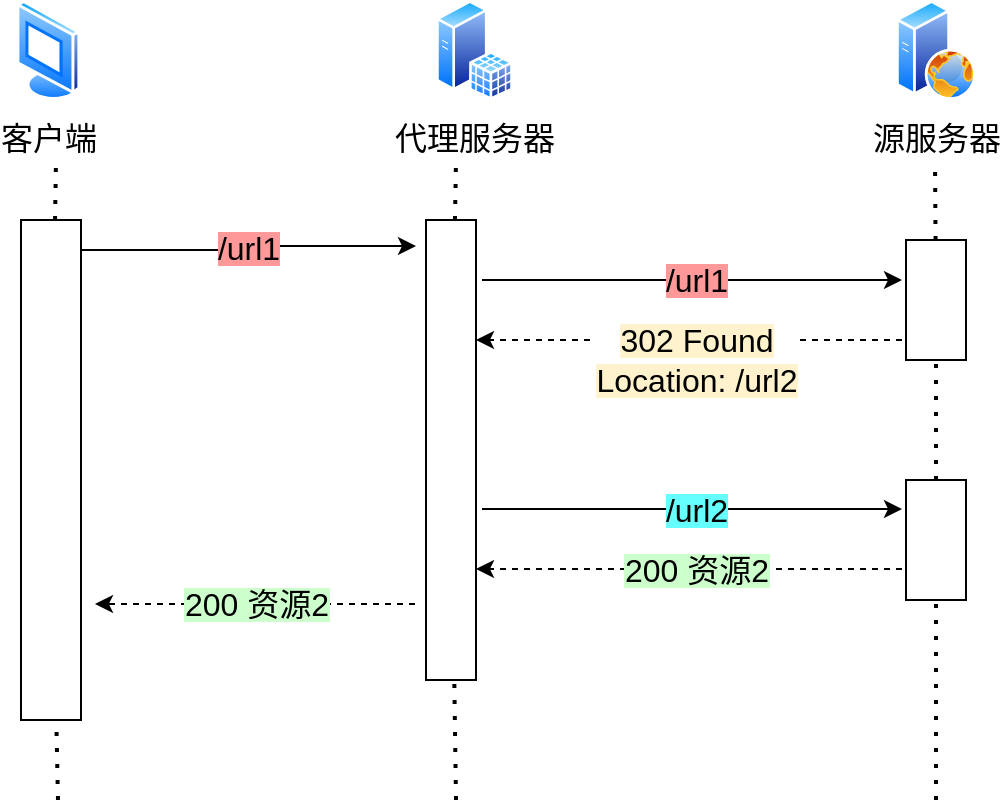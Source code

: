 <mxfile version="14.4.2" type="github">
  <diagram id="ZsgP1N0dbKfEAmpLqv_m" name="第 1 页">
    <mxGraphModel dx="830" dy="541" grid="1" gridSize="10" guides="1" tooltips="1" connect="1" arrows="1" fold="1" page="1" pageScale="1" pageWidth="827" pageHeight="1169" math="0" shadow="0">
      <root>
        <mxCell id="0" />
        <mxCell id="1" parent="0" />
        <mxCell id="YVI6G27DtFbqulLZo4mp-3" value="源服务器" style="aspect=fixed;perimeter=ellipsePerimeter;html=1;align=center;shadow=0;dashed=0;spacingTop=3;image;image=img/lib/active_directory/web_server.svg;fontSize=16;" vertex="1" parent="1">
          <mxGeometry x="580" y="200" width="40" height="50" as="geometry" />
        </mxCell>
        <mxCell id="YVI6G27DtFbqulLZo4mp-4" value="代理服务器" style="aspect=fixed;perimeter=ellipsePerimeter;html=1;align=center;shadow=0;dashed=0;spacingTop=3;image;image=img/lib/active_directory/sql_server.svg;fontSize=16;" vertex="1" parent="1">
          <mxGeometry x="350" y="200" width="38.5" height="50" as="geometry" />
        </mxCell>
        <mxCell id="YVI6G27DtFbqulLZo4mp-5" value="客户端" style="aspect=fixed;perimeter=ellipsePerimeter;html=1;align=center;shadow=0;dashed=0;spacingTop=3;image;image=img/lib/active_directory/vista_terminal.svg;fontSize=16;" vertex="1" parent="1">
          <mxGeometry x="140" y="200" width="32.5" height="50" as="geometry" />
        </mxCell>
        <mxCell id="YVI6G27DtFbqulLZo4mp-6" value="" style="endArrow=none;dashed=1;html=1;dashPattern=1 3;strokeWidth=2;fontSize=16;" edge="1" parent="1" source="YVI6G27DtFbqulLZo4mp-9">
          <mxGeometry width="50" height="50" relative="1" as="geometry">
            <mxPoint x="160" y="490" as="sourcePoint" />
            <mxPoint x="160" y="280" as="targetPoint" />
          </mxGeometry>
        </mxCell>
        <mxCell id="YVI6G27DtFbqulLZo4mp-7" value="" style="endArrow=none;dashed=1;html=1;dashPattern=1 3;strokeWidth=2;fontSize=16;" edge="1" parent="1" source="YVI6G27DtFbqulLZo4mp-15">
          <mxGeometry width="50" height="50" relative="1" as="geometry">
            <mxPoint x="599.5" y="490" as="sourcePoint" />
            <mxPoint x="599.5" y="280" as="targetPoint" />
          </mxGeometry>
        </mxCell>
        <mxCell id="YVI6G27DtFbqulLZo4mp-8" value="&lt;span style=&quot;background-color: rgb(255 , 153 , 153)&quot;&gt;/url1&lt;/span&gt;" style="edgeStyle=orthogonalEdgeStyle;rounded=0;orthogonalLoop=1;jettySize=auto;html=1;fontSize=16;" edge="1" parent="1">
          <mxGeometry relative="1" as="geometry">
            <mxPoint x="173" y="325" as="sourcePoint" />
            <mxPoint x="340" y="323" as="targetPoint" />
            <Array as="points">
              <mxPoint x="256" y="325" />
              <mxPoint x="256" y="323" />
            </Array>
          </mxGeometry>
        </mxCell>
        <mxCell id="YVI6G27DtFbqulLZo4mp-9" value="" style="rounded=0;whiteSpace=wrap;html=1;fontSize=16;" vertex="1" parent="1">
          <mxGeometry x="142.5" y="310" width="30" height="250" as="geometry" />
        </mxCell>
        <mxCell id="YVI6G27DtFbqulLZo4mp-10" value="" style="endArrow=none;dashed=1;html=1;dashPattern=1 3;strokeWidth=2;fontSize=16;" edge="1" parent="1" target="YVI6G27DtFbqulLZo4mp-9">
          <mxGeometry width="50" height="50" relative="1" as="geometry">
            <mxPoint x="161" y="600" as="sourcePoint" />
            <mxPoint x="160" y="280" as="targetPoint" />
          </mxGeometry>
        </mxCell>
        <mxCell id="YVI6G27DtFbqulLZo4mp-11" value="&lt;span style=&quot;background-color: rgb(255 , 153 , 153)&quot;&gt;/url1&lt;/span&gt;" style="edgeStyle=orthogonalEdgeStyle;rounded=0;orthogonalLoop=1;jettySize=auto;html=1;fontSize=16;" edge="1" parent="1">
          <mxGeometry x="0.019" relative="1" as="geometry">
            <mxPoint x="583" y="340" as="targetPoint" />
            <mxPoint x="373" y="340" as="sourcePoint" />
            <Array as="points">
              <mxPoint x="523" y="340" />
              <mxPoint x="523" y="340" />
            </Array>
            <mxPoint as="offset" />
          </mxGeometry>
        </mxCell>
        <mxCell id="YVI6G27DtFbqulLZo4mp-14" value="&lt;span style=&quot;background-color: rgb(255 , 242 , 204)&quot;&gt;302 Found&lt;br&gt;Location: /url2&lt;/span&gt;" style="edgeStyle=orthogonalEdgeStyle;rounded=0;orthogonalLoop=1;jettySize=auto;html=1;entryX=1;entryY=0.75;entryDx=0;entryDy=0;fontSize=16;dashed=1;" edge="1" parent="1">
          <mxGeometry x="-0.033" y="10" relative="1" as="geometry">
            <mxPoint x="583" y="370" as="sourcePoint" />
            <mxPoint as="offset" />
            <mxPoint x="370" y="370" as="targetPoint" />
          </mxGeometry>
        </mxCell>
        <mxCell id="YVI6G27DtFbqulLZo4mp-15" value="" style="rounded=0;whiteSpace=wrap;html=1;fontSize=16;" vertex="1" parent="1">
          <mxGeometry x="585" y="320" width="30" height="60" as="geometry" />
        </mxCell>
        <mxCell id="YVI6G27DtFbqulLZo4mp-16" value="" style="endArrow=none;dashed=1;html=1;dashPattern=1 3;strokeWidth=2;fontSize=16;" edge="1" parent="1" source="YVI6G27DtFbqulLZo4mp-20" target="YVI6G27DtFbqulLZo4mp-15">
          <mxGeometry width="50" height="50" relative="1" as="geometry">
            <mxPoint x="600" y="600" as="sourcePoint" />
            <mxPoint x="599.5" y="280" as="targetPoint" />
          </mxGeometry>
        </mxCell>
        <mxCell id="YVI6G27DtFbqulLZo4mp-20" value="" style="rounded=0;whiteSpace=wrap;html=1;fontSize=16;" vertex="1" parent="1">
          <mxGeometry x="585" y="440" width="30" height="60" as="geometry" />
        </mxCell>
        <mxCell id="YVI6G27DtFbqulLZo4mp-21" value="" style="endArrow=none;dashed=1;html=1;dashPattern=1 3;strokeWidth=2;fontSize=16;" edge="1" parent="1" target="YVI6G27DtFbqulLZo4mp-20">
          <mxGeometry width="50" height="50" relative="1" as="geometry">
            <mxPoint x="600" y="600" as="sourcePoint" />
            <mxPoint x="600" y="380" as="targetPoint" />
          </mxGeometry>
        </mxCell>
        <mxCell id="YVI6G27DtFbqulLZo4mp-23" value="&lt;span style=&quot;background-color: rgb(204 , 255 , 204)&quot;&gt;200 资源2&lt;/span&gt;" style="edgeStyle=orthogonalEdgeStyle;rounded=0;orthogonalLoop=1;jettySize=auto;html=1;fontSize=16;dashed=1;" edge="1" parent="1">
          <mxGeometry relative="1" as="geometry">
            <mxPoint x="179.5" y="501.96" as="targetPoint" />
            <mxPoint x="339.5" y="501.96" as="sourcePoint" />
            <Array as="points">
              <mxPoint x="337.5" y="501.96" />
            </Array>
          </mxGeometry>
        </mxCell>
        <mxCell id="YVI6G27DtFbqulLZo4mp-24" value="&lt;span style=&quot;background-color: rgb(102 , 255 , 255)&quot;&gt;/url2&lt;/span&gt;" style="edgeStyle=orthogonalEdgeStyle;rounded=0;orthogonalLoop=1;jettySize=auto;html=1;fontSize=16;" edge="1" parent="1">
          <mxGeometry x="0.019" relative="1" as="geometry">
            <mxPoint x="583" y="454.5" as="targetPoint" />
            <mxPoint x="373" y="454.5" as="sourcePoint" />
            <Array as="points">
              <mxPoint x="523" y="454.5" />
              <mxPoint x="523" y="454.5" />
            </Array>
            <mxPoint as="offset" />
          </mxGeometry>
        </mxCell>
        <mxCell id="YVI6G27DtFbqulLZo4mp-25" value="&lt;span style=&quot;background-color: rgb(204 , 255 , 204)&quot;&gt;200 资源2&lt;/span&gt;" style="edgeStyle=orthogonalEdgeStyle;rounded=0;orthogonalLoop=1;jettySize=auto;html=1;entryX=1;entryY=0.75;entryDx=0;entryDy=0;fontSize=16;dashed=1;" edge="1" parent="1">
          <mxGeometry x="-0.033" relative="1" as="geometry">
            <mxPoint x="583" y="484.5" as="sourcePoint" />
            <mxPoint x="370" y="484.5" as="targetPoint" />
            <mxPoint as="offset" />
          </mxGeometry>
        </mxCell>
        <mxCell id="YVI6G27DtFbqulLZo4mp-28" value="" style="endArrow=none;dashed=1;html=1;dashPattern=1 3;strokeWidth=2;fontSize=16;" edge="1" parent="1" source="YVI6G27DtFbqulLZo4mp-26">
          <mxGeometry width="50" height="50" relative="1" as="geometry">
            <mxPoint x="360" y="600" as="sourcePoint" />
            <mxPoint x="360" y="280" as="targetPoint" />
          </mxGeometry>
        </mxCell>
        <mxCell id="YVI6G27DtFbqulLZo4mp-26" value="" style="rounded=0;whiteSpace=wrap;html=1;fontSize=16;" vertex="1" parent="1">
          <mxGeometry x="345" y="310" width="25" height="230" as="geometry" />
        </mxCell>
        <mxCell id="YVI6G27DtFbqulLZo4mp-29" value="" style="endArrow=none;dashed=1;html=1;dashPattern=1 3;strokeWidth=2;fontSize=16;" edge="1" parent="1" target="YVI6G27DtFbqulLZo4mp-26">
          <mxGeometry width="50" height="50" relative="1" as="geometry">
            <mxPoint x="360" y="600" as="sourcePoint" />
            <mxPoint x="360" y="280" as="targetPoint" />
          </mxGeometry>
        </mxCell>
      </root>
    </mxGraphModel>
  </diagram>
</mxfile>
